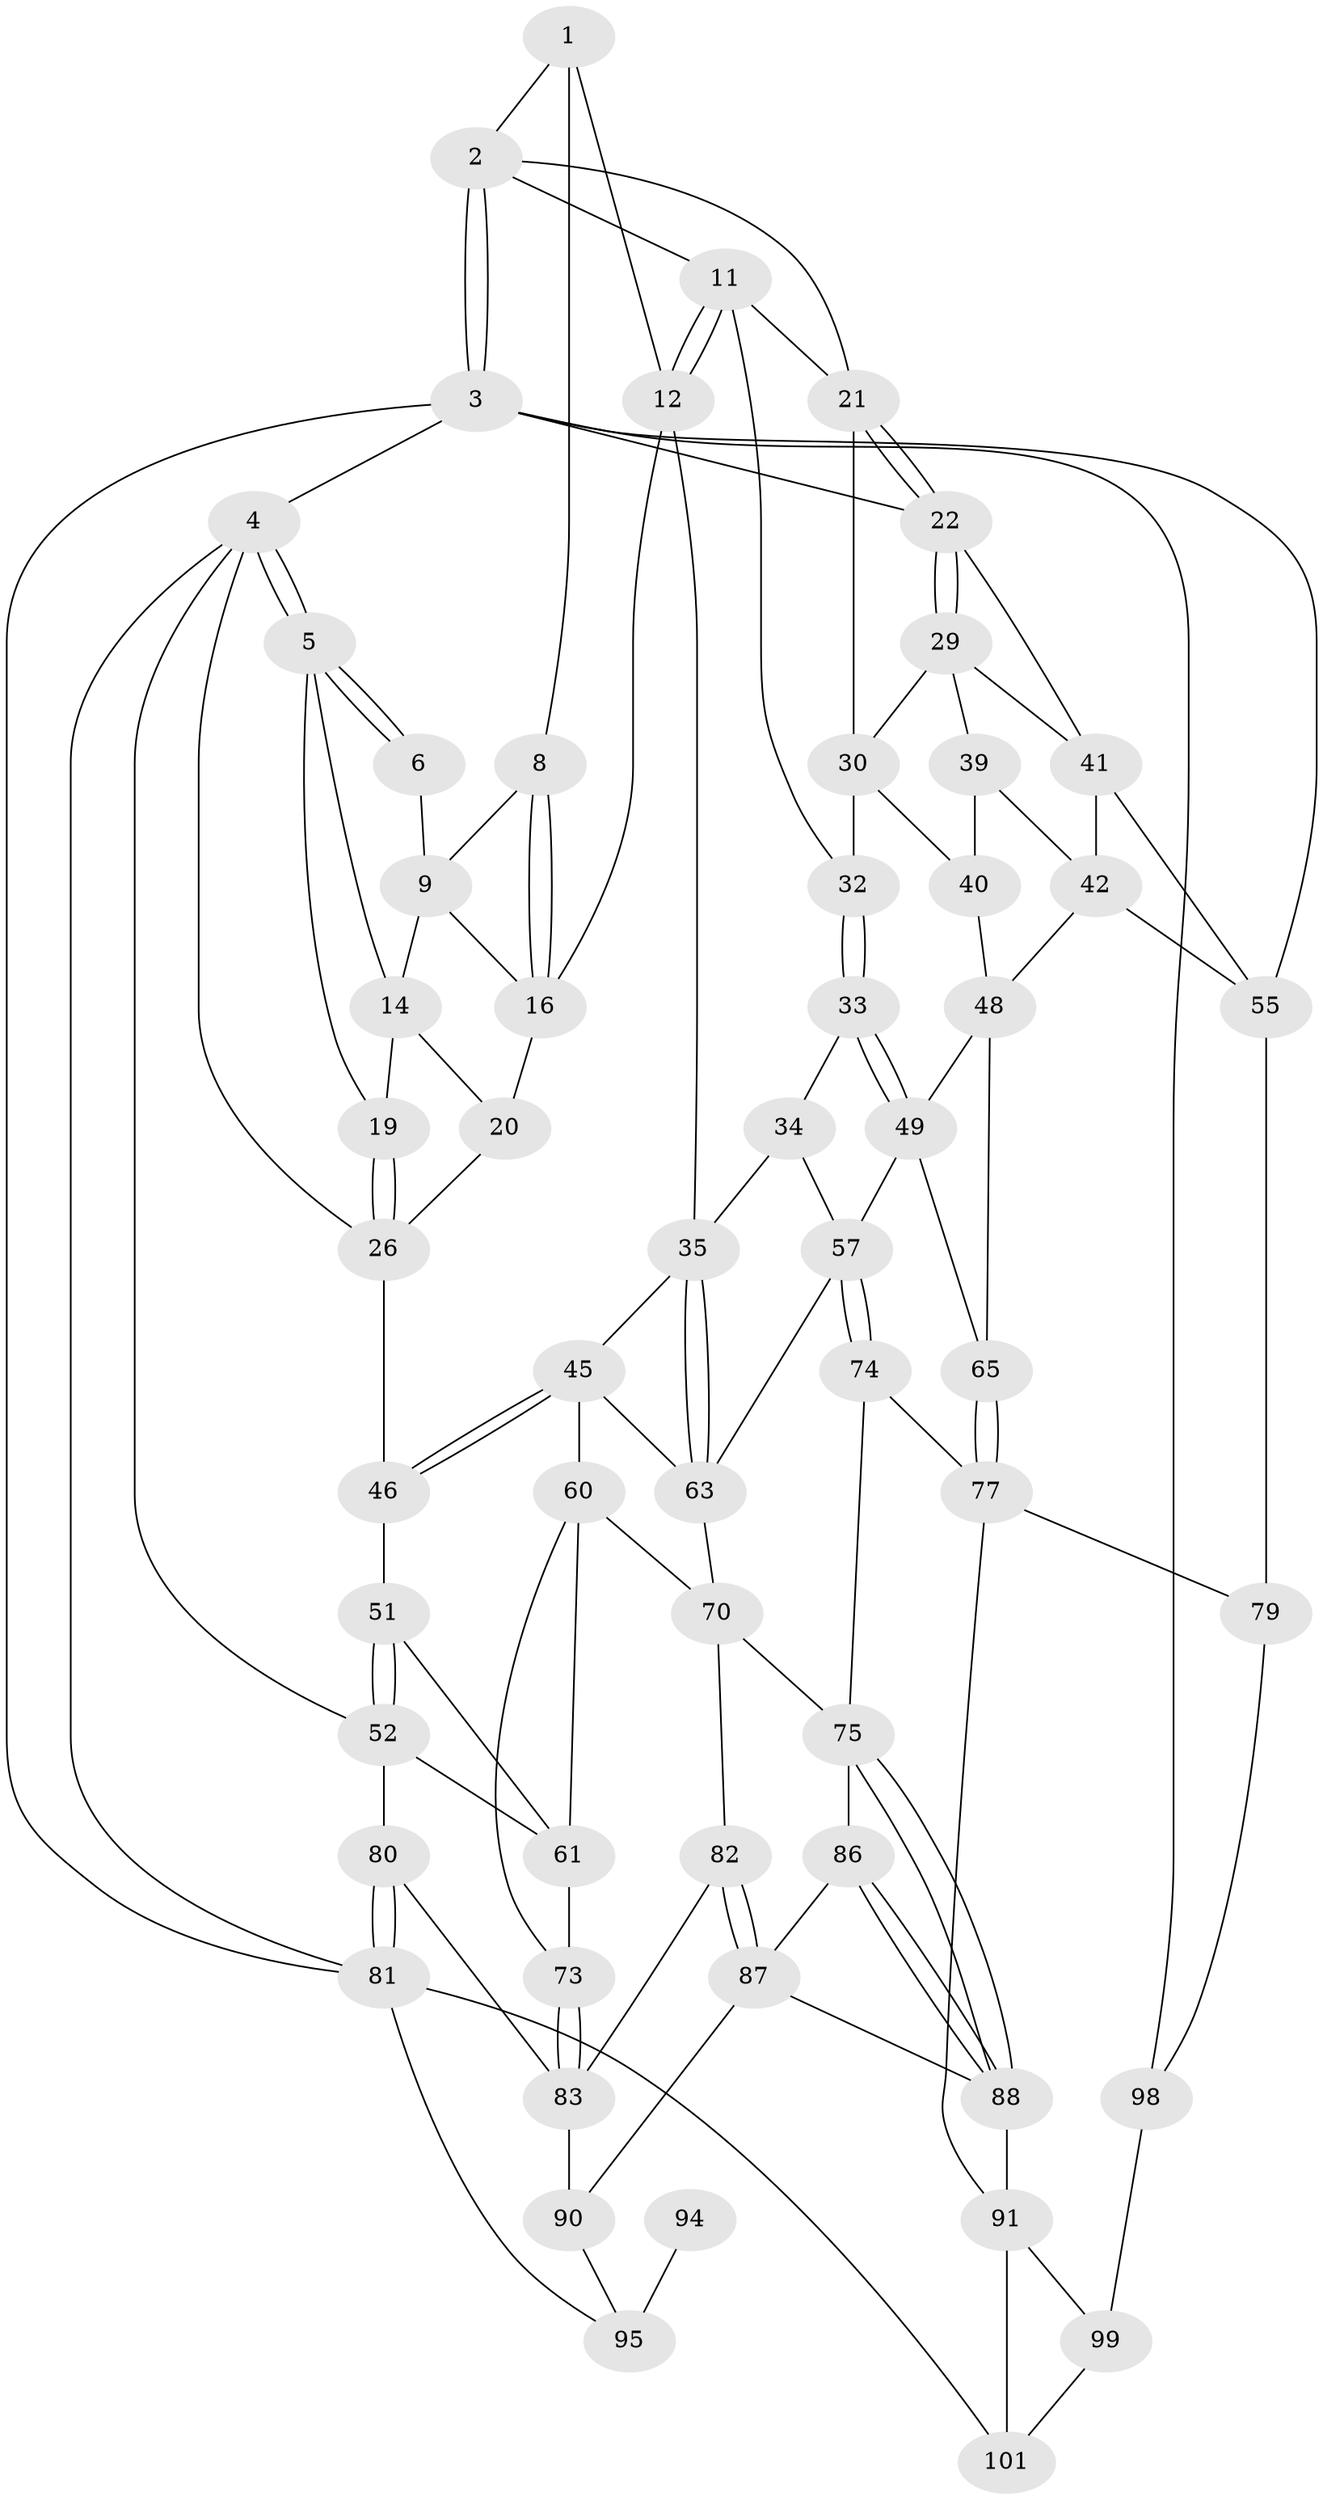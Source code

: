 // original degree distribution, {3: 0.029411764705882353, 4: 0.23529411764705882, 6: 0.23529411764705882, 5: 0.5}
// Generated by graph-tools (version 1.1) at 2025/11/02/21/25 10:11:13]
// undirected, 59 vertices, 126 edges
graph export_dot {
graph [start="1"]
  node [color=gray90,style=filled];
  1 [pos="+0.5328000788172158+0",super="+7"];
  2 [pos="+0.6258753339189197+0",super="+10"];
  3 [pos="+1+0",super="+66"];
  4 [pos="+0+0",super="+27"];
  5 [pos="+0+0",super="+13"];
  6 [pos="+0.35444060731106414+0"];
  8 [pos="+0.35422141835391435+0.007785283327367126"];
  9 [pos="+0.33091324627842494+0",super="+15"];
  11 [pos="+0.6788733446591232+0.11717559590953636",super="+25"];
  12 [pos="+0.49561226749395626+0.17877181023441416",super="+31"];
  14 [pos="+0.15499674799456356+0.06996786226448486",super="+18"];
  16 [pos="+0.34137160690884116+0.22252711094273844",super="+17"];
  19 [pos="+0.06643815121553723+0.14504730476072097"];
  20 [pos="+0.21769825380041646+0.22426081937105324"];
  21 [pos="+0.890177790169319+0.07343978668002246",super="+24"];
  22 [pos="+1+0.07969363068532644",super="+23"];
  26 [pos="+0+0.23380237778032897",super="+28"];
  29 [pos="+0.8799031660884223+0.20767844068893568",super="+38"];
  30 [pos="+0.878207532105343+0.20745653348076595",super="+37"];
  32 [pos="+0.704525335856005+0.26990302623832835"];
  33 [pos="+0.5522083425393141+0.33882810475259145"];
  34 [pos="+0.49223639811880254+0.31508221719264434"];
  35 [pos="+0.443469647987891+0.29265761015279473",super="+36"];
  39 [pos="+0.8284063118982181+0.2766398109914854",super="+43"];
  40 [pos="+0.7262344216601537+0.2900001323295936",super="+47"];
  41 [pos="+0.8904358450263608+0.3781036343757422",super="+44"];
  42 [pos="+0.8842066333765498+0.38244722233973966",super="+53"];
  45 [pos="+0.2911029791437011+0.4181365704545002",super="+59"];
  46 [pos="+0.14574405829065842+0.3611474563340432",super="+50"];
  48 [pos="+0.7377394804756973+0.39975211526580595",super="+54"];
  49 [pos="+0.5856378059233616+0.39005647823725087",super="+56"];
  51 [pos="+0+0.4843690549706296",super="+62"];
  52 [pos="+0+0.516363212858446",super="+69"];
  55 [pos="+1+0.6829850174596255",super="+67"];
  57 [pos="+0.5511286686290948+0.6069718631893687",super="+58"];
  60 [pos="+0.24959817348799887+0.5476857551641137",super="+72"];
  61 [pos="+0.17123401435186691+0.5338053598744944",super="+68"];
  63 [pos="+0.43422098715931157+0.541721967951657",super="+64"];
  65 [pos="+0.7502992223615728+0.5929024741289248"];
  70 [pos="+0.37475491796760885+0.7048912211253263",super="+71"];
  73 [pos="+0.11004495372087257+0.7023532310537977"];
  74 [pos="+0.562122226835664+0.8039505259607537"];
  75 [pos="+0.4989204003833999+0.8133135126494733",super="+76"];
  77 [pos="+0.7272917543121504+0.7830200045105847",super="+78"];
  79 [pos="+0.786002996474632+0.8359153873282494"];
  80 [pos="+0+0.7565374789553819",super="+85"];
  81 [pos="+0+1",super="+97"];
  82 [pos="+0.2060527409803238+0.8093189141964079"];
  83 [pos="+0.17624261465292265+0.8051123729221812",super="+84"];
  86 [pos="+0.35432153694295304+0.8033813842392831"];
  87 [pos="+0.247295406725433+0.8483697109042712",super="+89"];
  88 [pos="+0.40722435434935267+0.9432526498954935",super="+93"];
  90 [pos="+0.13237046651013512+0.9113486720028968"];
  91 [pos="+0.6085777291667036+0.8798245076258564",super="+92"];
  94 [pos="+0.06725111119540025+0.896867230532398"];
  95 [pos="+0.1301836965661635+0.9153250331006664",super="+96"];
  98 [pos="+0.7866051432686504+0.8532311944671347",super="+100"];
  99 [pos="+0.6883748145336789+0.9722431648399434",super="+102"];
  101 [pos="+0.37712891855127023+1"];
  1 -- 2;
  1 -- 8;
  1 -- 12;
  2 -- 3;
  2 -- 3;
  2 -- 11;
  2 -- 21;
  3 -- 4;
  3 -- 81;
  3 -- 98;
  3 -- 55;
  3 -- 22;
  4 -- 5;
  4 -- 5;
  4 -- 81;
  4 -- 26;
  4 -- 52;
  5 -- 6;
  5 -- 6;
  5 -- 19;
  5 -- 14;
  6 -- 9;
  8 -- 9;
  8 -- 16;
  8 -- 16;
  9 -- 14;
  9 -- 16;
  11 -- 12;
  11 -- 12;
  11 -- 32;
  11 -- 21;
  12 -- 16;
  12 -- 35;
  14 -- 19;
  14 -- 20;
  16 -- 20;
  19 -- 26;
  19 -- 26;
  20 -- 26;
  21 -- 22;
  21 -- 22;
  21 -- 30;
  22 -- 29;
  22 -- 29;
  22 -- 41;
  26 -- 46;
  29 -- 30;
  29 -- 41;
  29 -- 39;
  30 -- 32;
  30 -- 40;
  32 -- 33;
  32 -- 33;
  33 -- 34;
  33 -- 49;
  33 -- 49;
  34 -- 35;
  34 -- 57;
  35 -- 63;
  35 -- 63;
  35 -- 45;
  39 -- 40 [weight=2];
  39 -- 42;
  40 -- 48;
  41 -- 42;
  41 -- 55;
  42 -- 48;
  42 -- 55;
  45 -- 46;
  45 -- 46;
  45 -- 60;
  45 -- 63;
  46 -- 51 [weight=2];
  48 -- 49;
  48 -- 65;
  49 -- 65;
  49 -- 57;
  51 -- 52;
  51 -- 52;
  51 -- 61;
  52 -- 80;
  52 -- 61;
  55 -- 79;
  57 -- 74;
  57 -- 74;
  57 -- 63;
  60 -- 61;
  60 -- 73;
  60 -- 70;
  61 -- 73;
  63 -- 70;
  65 -- 77;
  65 -- 77;
  70 -- 75;
  70 -- 82;
  73 -- 83;
  73 -- 83;
  74 -- 75;
  74 -- 77;
  75 -- 88;
  75 -- 88;
  75 -- 86;
  77 -- 79;
  77 -- 91;
  79 -- 98;
  80 -- 81;
  80 -- 81;
  80 -- 83;
  81 -- 101;
  81 -- 95;
  82 -- 83;
  82 -- 87;
  82 -- 87;
  83 -- 90;
  86 -- 87;
  86 -- 88;
  86 -- 88;
  87 -- 88;
  87 -- 90;
  88 -- 91;
  90 -- 95;
  91 -- 99;
  91 -- 101;
  94 -- 95 [weight=2];
  98 -- 99 [weight=2];
  99 -- 101;
}

